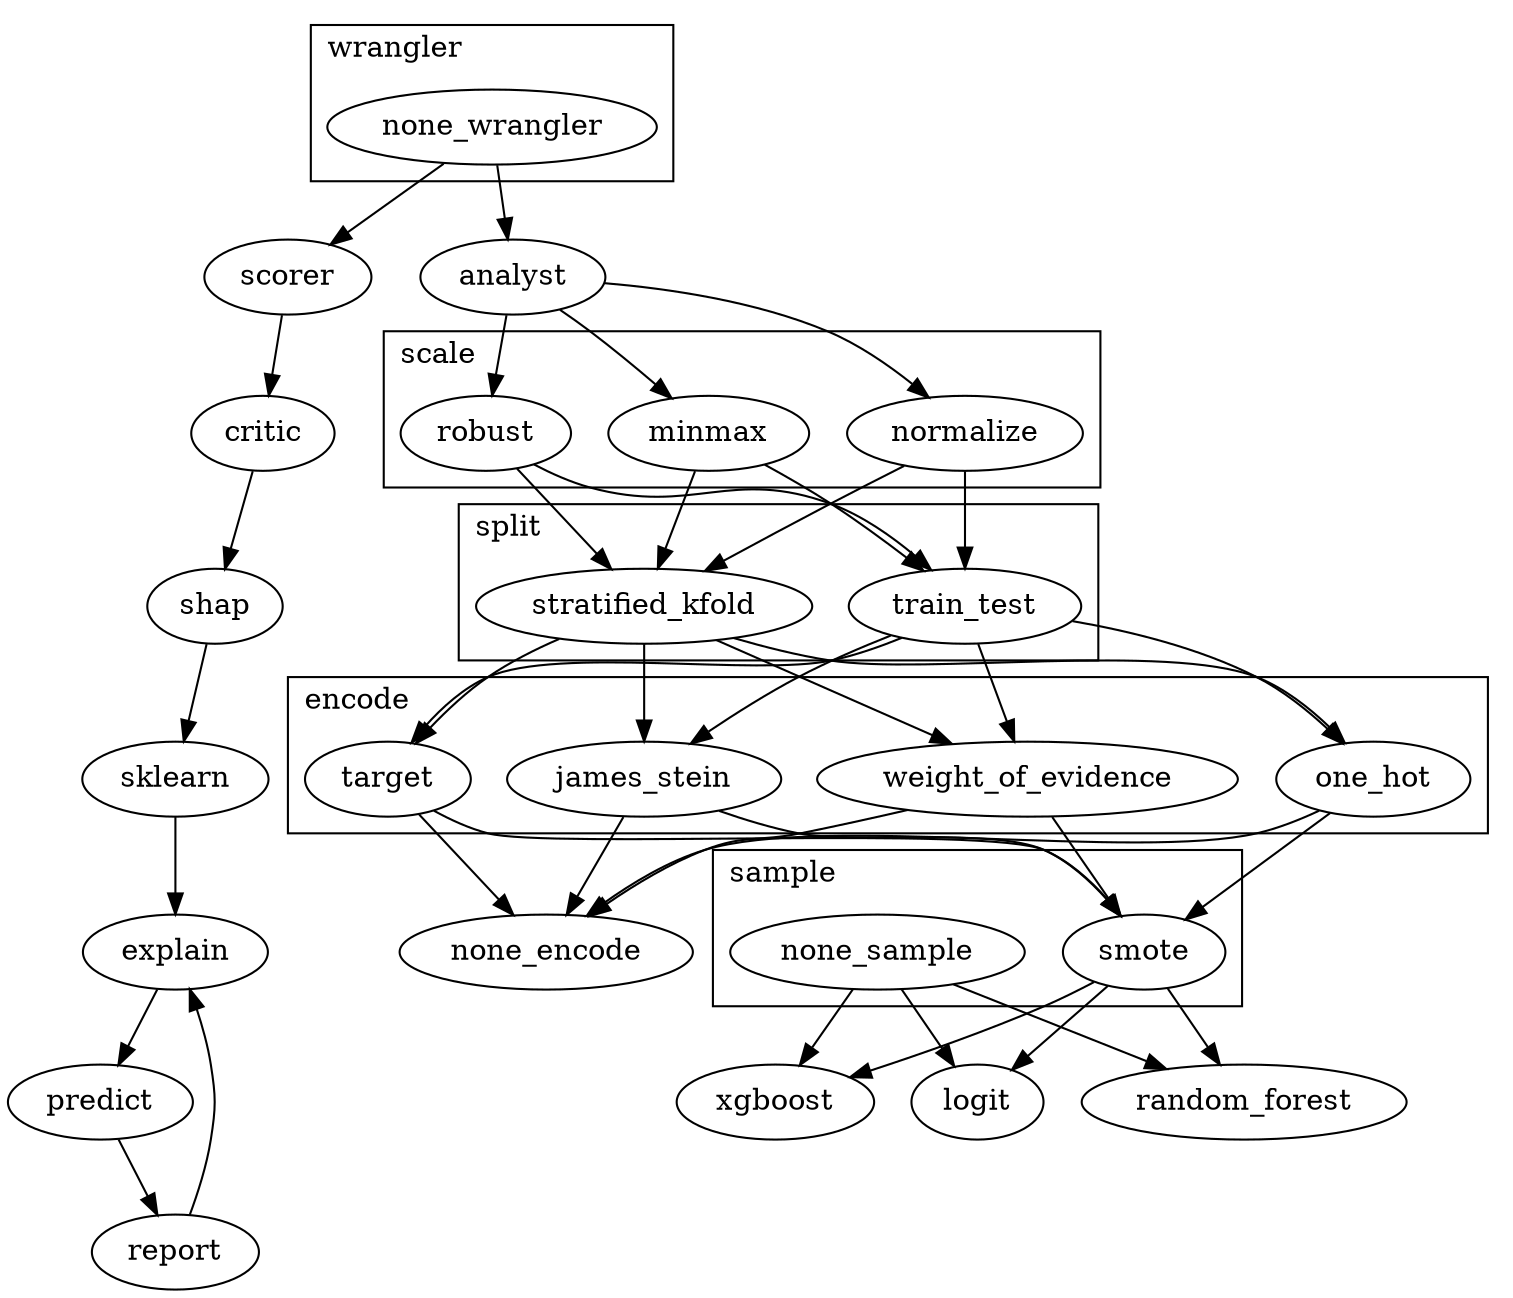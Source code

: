 digraph dag {
subgraph cluster_wrangler { label=wrangler rank=same none_wrangler labeljust=l }
none_wrangler -> scorer
subgraph cluster_wrangler { label=wrangler rank=same none_wrangler labeljust=l }
none_wrangler -> analyst
analyst -> robust
analyst -> normalize
analyst -> minmax
subgraph cluster_scale { label=scale rank=same minmax labeljust=l }
minmax -> train_test
subgraph cluster_scale { label=scale rank=same minmax labeljust=l }
minmax -> stratified_kfold
subgraph cluster_split { label=split rank=same stratified_kfold labeljust=l }
stratified_kfold -> one_hot
subgraph cluster_split { label=split rank=same stratified_kfold labeljust=l }
stratified_kfold -> weight_of_evidence
subgraph cluster_split { label=split rank=same stratified_kfold labeljust=l }
stratified_kfold -> james_stein
subgraph cluster_split { label=split rank=same stratified_kfold labeljust=l }
stratified_kfold -> target
subgraph cluster_encode { label=encode rank=same target labeljust=l }
target -> none_encode
subgraph cluster_encode { label=encode rank=same target labeljust=l }
target -> smote
subgraph cluster_sample { label=sample rank=same none_sample labeljust=l }
none_sample -> logit
subgraph cluster_sample { label=sample rank=same none_sample labeljust=l }
none_sample -> random_forest
subgraph cluster_sample { label=sample rank=same none_sample labeljust=l }
none_sample -> xgboost
subgraph cluster_sample { label=sample rank=same smote labeljust=l }
smote -> logit
subgraph cluster_sample { label=sample rank=same smote labeljust=l }
smote -> random_forest
subgraph cluster_sample { label=sample rank=same smote labeljust=l }
smote -> xgboost
subgraph cluster_encode { label=encode rank=same weight_of_evidence labeljust=l }
weight_of_evidence -> none_encode
subgraph cluster_encode { label=encode rank=same weight_of_evidence labeljust=l }
weight_of_evidence -> smote
subgraph cluster_encode { label=encode rank=same one_hot labeljust=l }
one_hot -> none_encode
subgraph cluster_encode { label=encode rank=same one_hot labeljust=l }
one_hot -> smote
subgraph cluster_encode { label=encode rank=same james_stein labeljust=l }
james_stein -> none_encode
subgraph cluster_encode { label=encode rank=same james_stein labeljust=l }
james_stein -> smote
subgraph cluster_split { label=split rank=same train_test labeljust=l }
train_test -> one_hot
subgraph cluster_split { label=split rank=same train_test labeljust=l }
train_test -> weight_of_evidence
subgraph cluster_split { label=split rank=same train_test labeljust=l }
train_test -> james_stein
subgraph cluster_split { label=split rank=same train_test labeljust=l }
train_test -> target
subgraph cluster_scale { label=scale rank=same robust labeljust=l }
robust -> train_test
subgraph cluster_scale { label=scale rank=same robust labeljust=l }
robust -> stratified_kfold
subgraph cluster_scale { label=scale rank=same normalize labeljust=l }
normalize -> train_test
subgraph cluster_scale { label=scale rank=same normalize labeljust=l }
normalize -> stratified_kfold
scorer -> critic
critic -> shap
shap -> sklearn
sklearn -> explain
explain -> predict
predict -> report
report -> explain
}